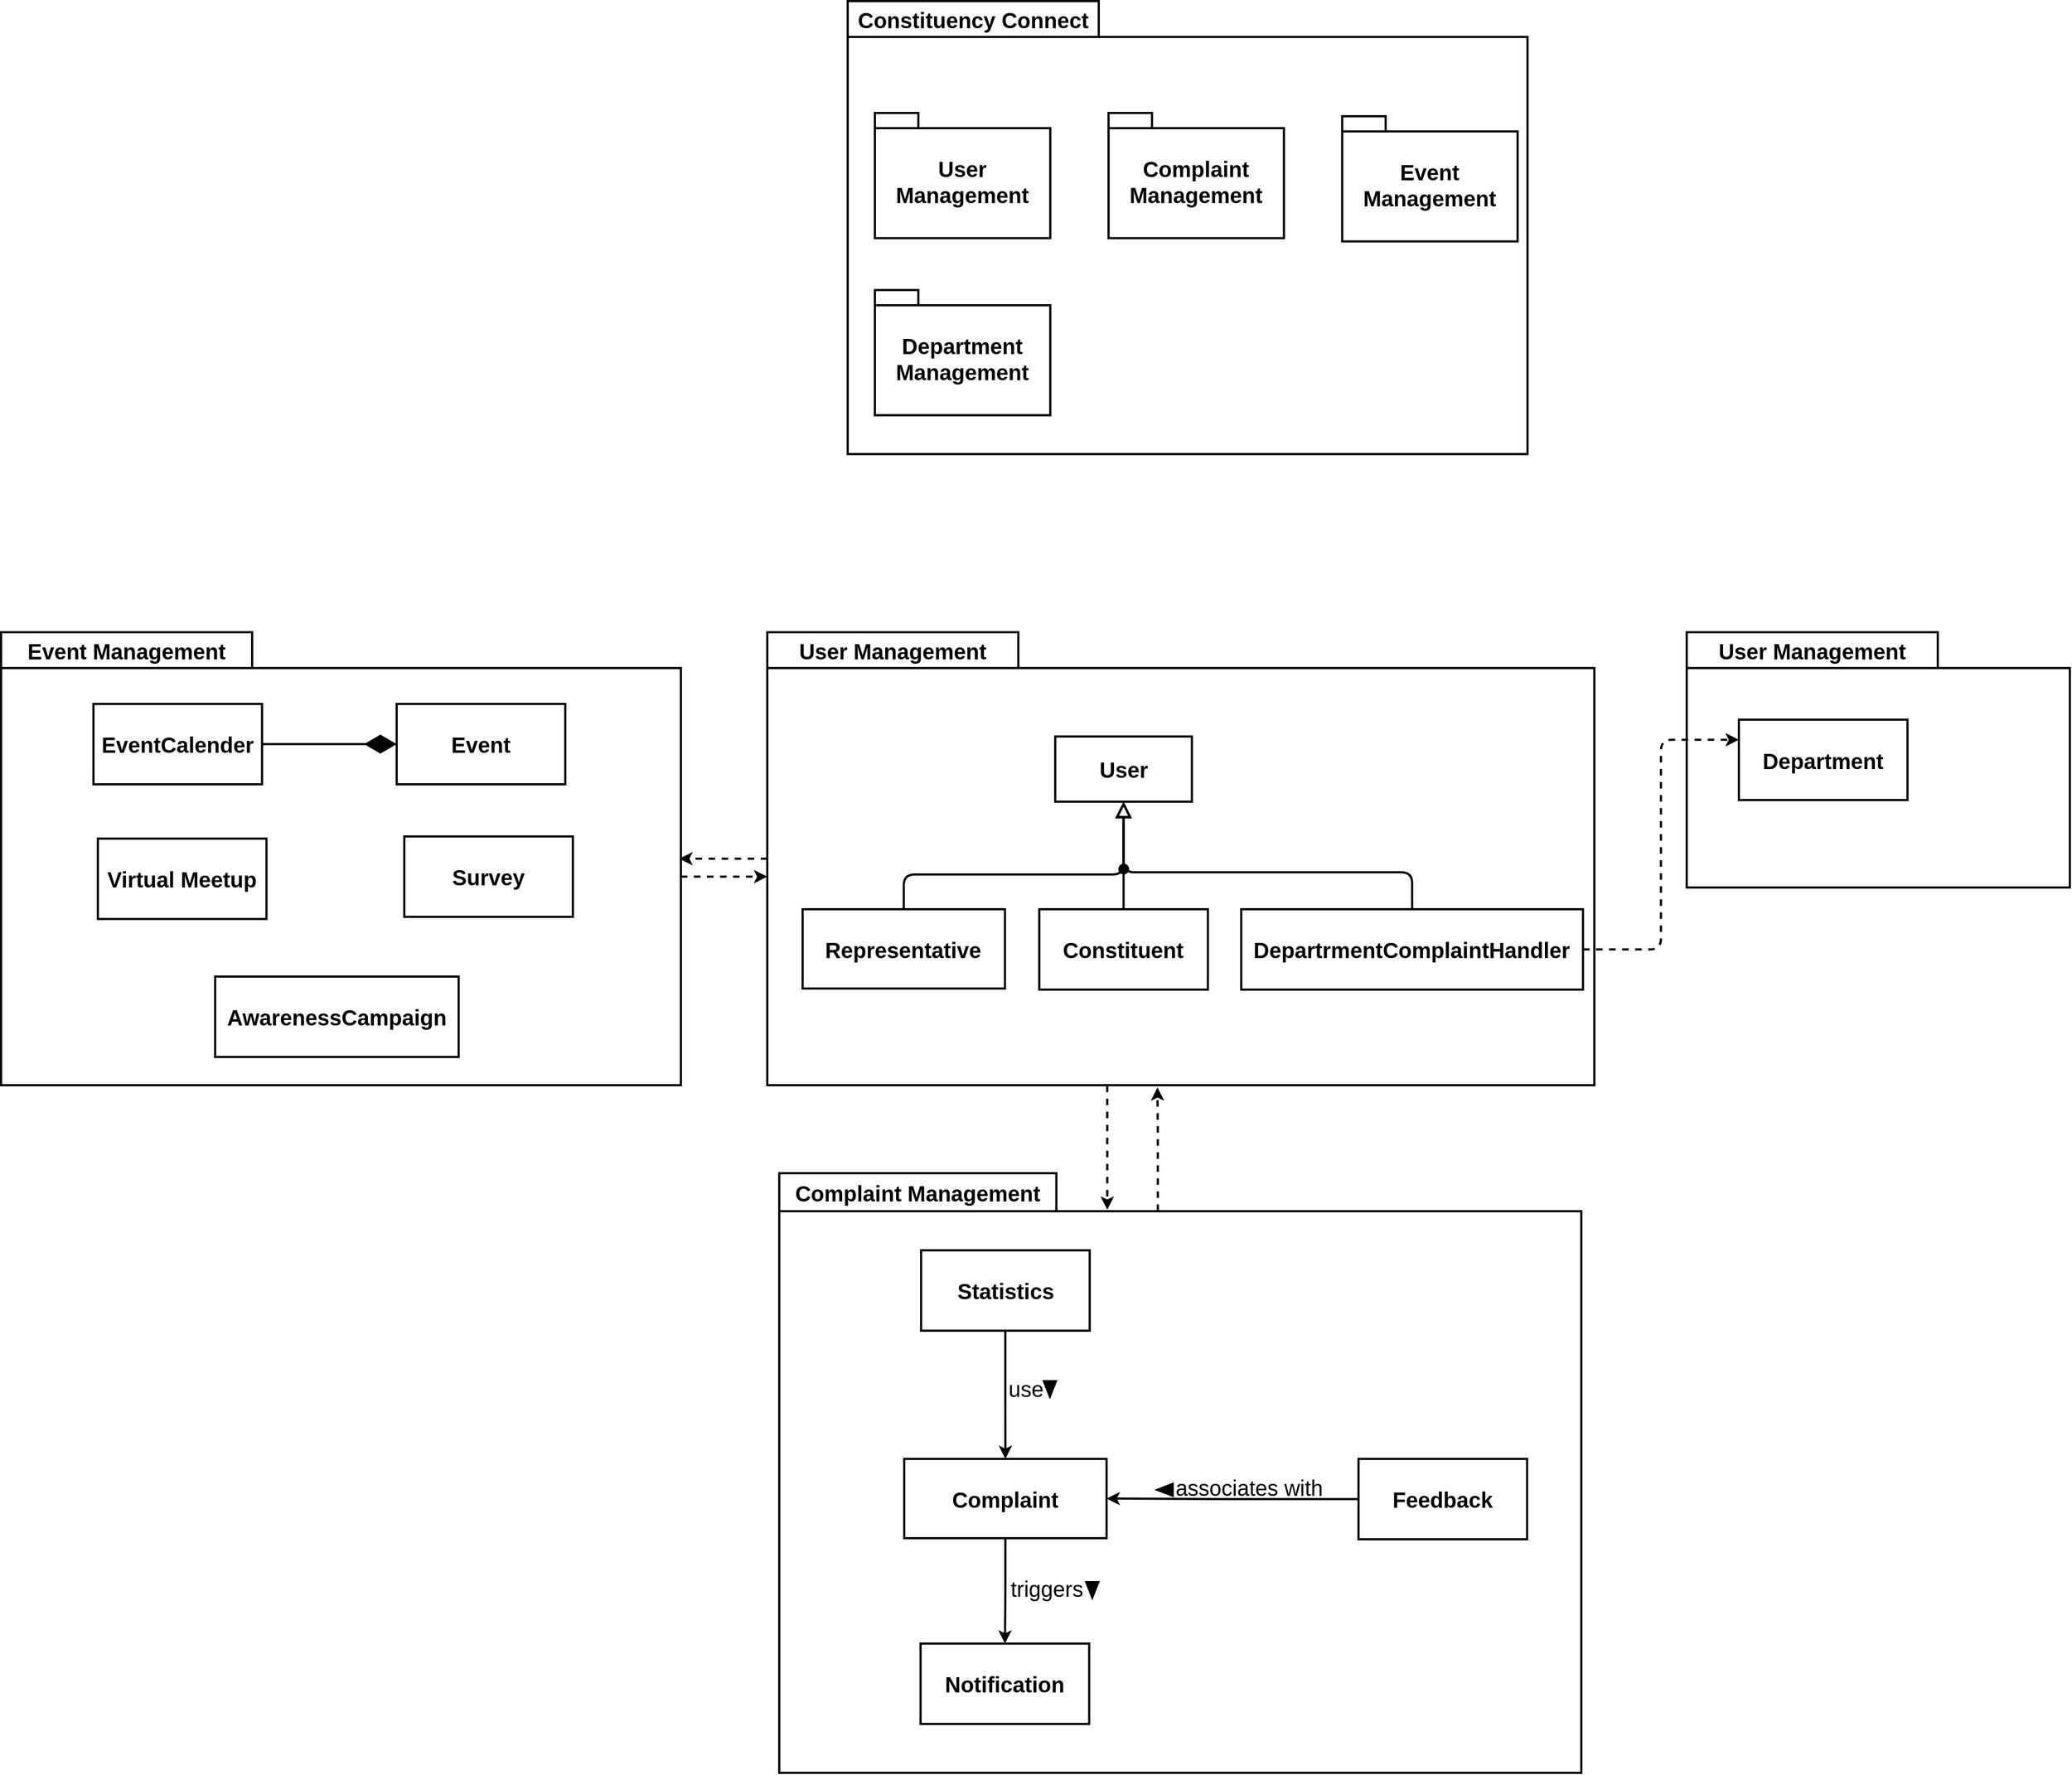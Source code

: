 <mxfile version="25.0.1">
  <diagram name="Page-1" id="NU7NnTnxZStcRVrK0cdf">
    <mxGraphModel dx="4385" dy="2210" grid="0" gridSize="10" guides="1" tooltips="1" connect="1" arrows="1" fold="1" page="0" pageScale="1" pageWidth="850" pageHeight="1100" math="0" shadow="0">
      <root>
        <mxCell id="0" />
        <mxCell id="1" parent="0" />
        <mxCell id="XM7sm0KlfChF2DDNilkZ-77" style="edgeStyle=orthogonalEdgeStyle;rounded=1;orthogonalLoop=1;jettySize=auto;html=1;strokeWidth=2;curved=0;dashed=1;" parent="1" source="XM7sm0KlfChF2DDNilkZ-8" edge="1">
          <mxGeometry relative="1" as="geometry">
            <mxPoint x="143" y="979.5" as="targetPoint" />
          </mxGeometry>
        </mxCell>
        <mxCell id="XM7sm0KlfChF2DDNilkZ-8" value="User Management" style="shape=folder;fontStyle=1;tabWidth=231;tabHeight=33;tabPosition=left;html=1;boundedLbl=1;labelInHeader=1;container=1;collapsible=0;whiteSpace=wrap;fontSize=20;strokeWidth=2;" parent="1" vertex="1">
          <mxGeometry x="224" y="771" width="761" height="417" as="geometry" />
        </mxCell>
        <mxCell id="XM7sm0KlfChF2DDNilkZ-9" value="" style="html=1;strokeColor=none;resizeWidth=1;resizeHeight=1;fillColor=none;part=1;connectable=0;allowArrows=0;deletable=0;whiteSpace=wrap;fontSize=20;strokeWidth=2;" parent="XM7sm0KlfChF2DDNilkZ-8" vertex="1">
          <mxGeometry width="655.655" height="291.9" relative="1" as="geometry">
            <mxPoint y="30" as="offset" />
          </mxGeometry>
        </mxCell>
        <mxCell id="XM7sm0KlfChF2DDNilkZ-24" value="&lt;b&gt;User&lt;/b&gt;" style="rounded=0;whiteSpace=wrap;html=1;fontSize=20;strokeWidth=2;" parent="XM7sm0KlfChF2DDNilkZ-8" vertex="1">
          <mxGeometry x="264.935" y="96" width="125.785" height="60" as="geometry" />
        </mxCell>
        <mxCell id="XM7sm0KlfChF2DDNilkZ-25" value="&lt;b&gt;Representative&lt;/b&gt;" style="rounded=0;whiteSpace=wrap;html=1;fontSize=20;strokeWidth=2;" parent="XM7sm0KlfChF2DDNilkZ-8" vertex="1">
          <mxGeometry x="32.494" y="255" width="186.193" height="73" as="geometry" />
        </mxCell>
        <mxCell id="XM7sm0KlfChF2DDNilkZ-27" value="&lt;b&gt;Constituent&lt;/b&gt;" style="rounded=0;whiteSpace=wrap;html=1;fontSize=20;strokeWidth=2;" parent="XM7sm0KlfChF2DDNilkZ-8" vertex="1">
          <mxGeometry x="250.26" y="255" width="155.135" height="74" as="geometry" />
        </mxCell>
        <mxCell id="XM7sm0KlfChF2DDNilkZ-29" value="&lt;b&gt;DepartrmentComplaintHandler&lt;/b&gt;" style="rounded=0;whiteSpace=wrap;html=1;fontSize=20;strokeWidth=2;" parent="XM7sm0KlfChF2DDNilkZ-8" vertex="1">
          <mxGeometry x="436.103" y="255" width="314.463" height="74" as="geometry" />
        </mxCell>
        <mxCell id="XM7sm0KlfChF2DDNilkZ-33" value="" style="endArrow=block;endSize=10;endFill=0;shadow=0;strokeWidth=2;rounded=1;curved=0;edgeStyle=elbowEdgeStyle;elbow=vertical;fontSize=20;exitX=0.5;exitY=0;exitDx=0;exitDy=0;entryX=0.5;entryY=1;entryDx=0;entryDy=0;" parent="XM7sm0KlfChF2DDNilkZ-8" source="XM7sm0KlfChF2DDNilkZ-27" target="XM7sm0KlfChF2DDNilkZ-24" edge="1">
          <mxGeometry width="160" relative="1" as="geometry">
            <mxPoint x="318.32" y="273" as="sourcePoint" />
            <mxPoint x="318.32" y="167" as="targetPoint" />
            <Array as="points">
              <mxPoint x="326.706" y="238" />
            </Array>
          </mxGeometry>
        </mxCell>
        <mxCell id="XM7sm0KlfChF2DDNilkZ-32" value="" style="endArrow=block;endSize=10;endFill=0;shadow=0;strokeWidth=2;rounded=1;curved=0;edgeStyle=elbowEdgeStyle;elbow=vertical;fontSize=20;entryX=0.5;entryY=1;entryDx=0;entryDy=0;exitX=0.5;exitY=0;exitDx=0;exitDy=0;" parent="XM7sm0KlfChF2DDNilkZ-8" source="XM7sm0KlfChF2DDNilkZ-29" target="XM7sm0KlfChF2DDNilkZ-24" edge="1">
          <mxGeometry width="160" relative="1" as="geometry">
            <mxPoint x="687.625" y="275" as="sourcePoint" />
            <mxPoint x="327.041" y="156" as="targetPoint" />
            <Array as="points">
              <mxPoint x="517.815" y="221" />
            </Array>
          </mxGeometry>
        </mxCell>
        <mxCell id="XM7sm0KlfChF2DDNilkZ-31" value="" style="endArrow=block;endSize=10;endFill=0;shadow=0;strokeWidth=2;rounded=1;curved=0;edgeStyle=elbowEdgeStyle;elbow=vertical;fontSize=20;entryX=0.5;entryY=1;entryDx=0;entryDy=0;exitX=0.5;exitY=0;exitDx=0;exitDy=0;" parent="XM7sm0KlfChF2DDNilkZ-8" source="XM7sm0KlfChF2DDNilkZ-25" target="XM7sm0KlfChF2DDNilkZ-24" edge="1">
          <mxGeometry width="160" relative="1" as="geometry">
            <mxPoint x="-148.846" y="297" as="sourcePoint" />
            <mxPoint x="318.656" y="167" as="targetPoint" />
            <Array as="points">
              <mxPoint x="225.365" y="223" />
            </Array>
          </mxGeometry>
        </mxCell>
        <mxCell id="XM7sm0KlfChF2DDNilkZ-1" value="Constituency Connect" style="shape=folder;fontStyle=1;tabWidth=231;tabHeight=33;tabPosition=left;html=1;boundedLbl=1;labelInHeader=1;container=1;collapsible=0;whiteSpace=wrap;fontSize=20;strokeWidth=2;" parent="1" vertex="1">
          <mxGeometry x="298" y="190" width="625.5" height="417" as="geometry" />
        </mxCell>
        <mxCell id="XM7sm0KlfChF2DDNilkZ-2" value="" style="html=1;strokeColor=none;resizeWidth=1;resizeHeight=1;fillColor=none;part=1;connectable=0;allowArrows=0;deletable=0;whiteSpace=wrap;fontSize=20;strokeWidth=2;" parent="XM7sm0KlfChF2DDNilkZ-1" vertex="1">
          <mxGeometry width="625.5" height="291.9" relative="1" as="geometry">
            <mxPoint y="30" as="offset" />
          </mxGeometry>
        </mxCell>
        <mxCell id="XM7sm0KlfChF2DDNilkZ-3" value="User Management" style="shape=folder;fontStyle=1;spacingTop=10;tabWidth=40;tabHeight=14;tabPosition=left;html=1;whiteSpace=wrap;strokeWidth=2;fontSize=20;" parent="XM7sm0KlfChF2DDNilkZ-1" vertex="1">
          <mxGeometry x="25.003" y="103.0" width="161.376" height="115.268" as="geometry" />
        </mxCell>
        <mxCell id="XM7sm0KlfChF2DDNilkZ-4" value="Complaint Management" style="shape=folder;fontStyle=1;spacingTop=10;tabWidth=40;tabHeight=14;tabPosition=left;html=1;whiteSpace=wrap;strokeWidth=2;fontSize=20;" parent="XM7sm0KlfChF2DDNilkZ-1" vertex="1">
          <mxGeometry x="239.999" y="103.0" width="161.376" height="115.268" as="geometry" />
        </mxCell>
        <mxCell id="XM7sm0KlfChF2DDNilkZ-5" value="Event Management" style="shape=folder;fontStyle=1;spacingTop=10;tabWidth=40;tabHeight=14;tabPosition=left;html=1;whiteSpace=wrap;strokeWidth=2;fontSize=20;" parent="XM7sm0KlfChF2DDNilkZ-1" vertex="1">
          <mxGeometry x="454.999" y="106.0" width="161.376" height="115.268" as="geometry" />
        </mxCell>
        <mxCell id="XM7sm0KlfChF2DDNilkZ-6" value="Department Management" style="shape=folder;fontStyle=1;spacingTop=10;tabWidth=40;tabHeight=14;tabPosition=left;html=1;whiteSpace=wrap;strokeWidth=2;fontSize=20;" parent="XM7sm0KlfChF2DDNilkZ-1" vertex="1">
          <mxGeometry x="25.003" y="266.0" width="161.376" height="115.268" as="geometry" />
        </mxCell>
        <mxCell id="XM7sm0KlfChF2DDNilkZ-20" value="User Management" style="shape=folder;fontStyle=1;tabWidth=231;tabHeight=33;tabPosition=left;html=1;boundedLbl=1;labelInHeader=1;container=1;collapsible=0;whiteSpace=wrap;fontSize=20;strokeWidth=2;" parent="1" vertex="1">
          <mxGeometry x="1070" y="771" width="352.5" height="235" as="geometry" />
        </mxCell>
        <mxCell id="XM7sm0KlfChF2DDNilkZ-21" value="" style="html=1;strokeColor=none;resizeWidth=1;resizeHeight=1;fillColor=none;part=1;connectable=0;allowArrows=0;deletable=0;whiteSpace=wrap;fontSize=20;strokeWidth=2;" parent="XM7sm0KlfChF2DDNilkZ-20" vertex="1">
          <mxGeometry width="352.5" height="164.5" relative="1" as="geometry">
            <mxPoint y="30" as="offset" />
          </mxGeometry>
        </mxCell>
        <mxCell id="XM7sm0KlfChF2DDNilkZ-61" value="&lt;b&gt;Department&lt;/b&gt;" style="rounded=0;whiteSpace=wrap;html=1;fontSize=20;strokeWidth=2;" parent="XM7sm0KlfChF2DDNilkZ-20" vertex="1">
          <mxGeometry x="48" y="80.5" width="155.135" height="74" as="geometry" />
        </mxCell>
        <mxCell id="XM7sm0KlfChF2DDNilkZ-34" value="" style="ellipse;whiteSpace=wrap;html=1;aspect=fixed;fillColor=#000000;strokeWidth=2;fontSize=20;" parent="1" vertex="1">
          <mxGeometry x="548" y="985" width="8" height="8" as="geometry" />
        </mxCell>
        <mxCell id="XM7sm0KlfChF2DDNilkZ-68" style="edgeStyle=orthogonalEdgeStyle;rounded=1;orthogonalLoop=1;jettySize=auto;html=1;entryX=0;entryY=0.25;entryDx=0;entryDy=0;fontSize=12;strokeWidth=2;curved=0;dashed=1;" parent="1" source="XM7sm0KlfChF2DDNilkZ-29" target="XM7sm0KlfChF2DDNilkZ-61" edge="1">
          <mxGeometry relative="1" as="geometry" />
        </mxCell>
        <mxCell id="XM7sm0KlfChF2DDNilkZ-69" value="" style="group" parent="1" vertex="1" connectable="0">
          <mxGeometry x="235" y="1269" width="738" height="552" as="geometry" />
        </mxCell>
        <mxCell id="XM7sm0KlfChF2DDNilkZ-18" value="Complaint Management" style="shape=folder;fontStyle=1;tabWidth=255;tabHeight=35;tabPosition=left;html=1;boundedLbl=1;labelInHeader=1;container=1;collapsible=0;whiteSpace=wrap;fontSize=20;strokeWidth=2;" parent="XM7sm0KlfChF2DDNilkZ-69" vertex="1">
          <mxGeometry width="738" height="552" as="geometry" />
        </mxCell>
        <mxCell id="XM7sm0KlfChF2DDNilkZ-19" value="" style="html=1;strokeColor=none;resizeWidth=1;resizeHeight=1;fillColor=none;part=1;connectable=0;allowArrows=0;deletable=0;whiteSpace=wrap;fontSize=20;strokeWidth=2;" parent="XM7sm0KlfChF2DDNilkZ-18" vertex="1">
          <mxGeometry width="738" height="386.4" relative="1" as="geometry">
            <mxPoint y="30" as="offset" />
          </mxGeometry>
        </mxCell>
        <mxCell id="XM7sm0KlfChF2DDNilkZ-43" style="edgeStyle=orthogonalEdgeStyle;rounded=1;orthogonalLoop=1;jettySize=auto;html=1;entryX=1;entryY=0.5;entryDx=0;entryDy=0;strokeWidth=2;curved=0;" parent="XM7sm0KlfChF2DDNilkZ-69" source="XM7sm0KlfChF2DDNilkZ-40" target="XM7sm0KlfChF2DDNilkZ-36" edge="1">
          <mxGeometry relative="1" as="geometry" />
        </mxCell>
        <mxCell id="XM7sm0KlfChF2DDNilkZ-40" value="&lt;b&gt;Feedback&lt;/b&gt;" style="rounded=0;whiteSpace=wrap;html=1;fontSize=20;strokeWidth=2;" parent="XM7sm0KlfChF2DDNilkZ-69" vertex="1">
          <mxGeometry x="533" y="263" width="155.135" height="74" as="geometry" />
        </mxCell>
        <mxCell id="XM7sm0KlfChF2DDNilkZ-41" value="&lt;b&gt;Notification&lt;/b&gt;" style="rounded=0;whiteSpace=wrap;html=1;fontSize=20;strokeWidth=2;" parent="XM7sm0KlfChF2DDNilkZ-69" vertex="1">
          <mxGeometry x="130.06" y="433" width="155.135" height="74" as="geometry" />
        </mxCell>
        <mxCell id="XM7sm0KlfChF2DDNilkZ-51" style="edgeStyle=orthogonalEdgeStyle;rounded=0;orthogonalLoop=1;jettySize=auto;html=1;entryX=0.5;entryY=0;entryDx=0;entryDy=0;strokeWidth=2;" parent="XM7sm0KlfChF2DDNilkZ-69" source="XM7sm0KlfChF2DDNilkZ-42" target="XM7sm0KlfChF2DDNilkZ-36" edge="1">
          <mxGeometry relative="1" as="geometry" />
        </mxCell>
        <mxCell id="XM7sm0KlfChF2DDNilkZ-42" value="&lt;b&gt;Statistics&lt;/b&gt;" style="rounded=0;whiteSpace=wrap;html=1;fontSize=20;strokeWidth=2;" parent="XM7sm0KlfChF2DDNilkZ-69" vertex="1">
          <mxGeometry x="130.53" y="71" width="155.135" height="74" as="geometry" />
        </mxCell>
        <mxCell id="XM7sm0KlfChF2DDNilkZ-46" style="edgeStyle=orthogonalEdgeStyle;rounded=1;orthogonalLoop=1;jettySize=auto;html=1;strokeWidth=2;curved=0;" parent="XM7sm0KlfChF2DDNilkZ-69" source="XM7sm0KlfChF2DDNilkZ-36" target="XM7sm0KlfChF2DDNilkZ-41" edge="1">
          <mxGeometry relative="1" as="geometry" />
        </mxCell>
        <mxCell id="XM7sm0KlfChF2DDNilkZ-36" value="&lt;span style=&quot;font-family: monospace; font-size: 0px; text-align: start; text-wrap: nowrap;&quot;&gt;%3CmxGraphModel%3E%3Croot%3E%3CmxCell%20id%3D%220%22%2F%3E%3CmxCell%20id%3D%221%22%20parent%3D%220%22%2F%3E%3CmxCell%20id%3D%222%22%20value%3D%22%26lt%3Bb%26gt%3BRepresentative%26lt%3B%2Fb%26gt%3B%22%20style%3D%22rounded%3D0%3BwhiteSpace%3Dwrap%3Bhtml%3D1%3BfontSize%3D20%3BstrokeWidth%3D2%3B%22%20vertex%3D%221%22%20parent%3D%221%22%3E%3CmxGeometry%20x%3D%22257.494%22%20y%3D%221023%22%20width%3D%22186.193%22%20height%3D%2273%22%20as%3D%22geometry%22%2F%3E%3C%2FmxCell%3E%3C%2Froot%3E%3C%2FmxGraphModel%3E&lt;/span&gt;&lt;b&gt;Complaint&lt;/b&gt;" style="rounded=0;whiteSpace=wrap;html=1;fontSize=20;strokeWidth=2;" parent="XM7sm0KlfChF2DDNilkZ-69" vertex="1">
          <mxGeometry x="115" y="263" width="186.193" height="73" as="geometry" />
        </mxCell>
        <mxCell id="XM7sm0KlfChF2DDNilkZ-47" value="&lt;font style=&quot;font-size: 20px;&quot;&gt;triggers&lt;/font&gt;" style="text;whiteSpace=wrap;html=1;strokeWidth=2;" parent="XM7sm0KlfChF2DDNilkZ-69" vertex="1">
          <mxGeometry x="211" y="364" width="49" height="36" as="geometry" />
        </mxCell>
        <mxCell id="XM7sm0KlfChF2DDNilkZ-48" value="" style="triangle;whiteSpace=wrap;html=1;rotation=90;fontSize=20;strokeWidth=2;fillColor=#000000;container=0;" parent="XM7sm0KlfChF2DDNilkZ-69" vertex="1">
          <mxGeometry x="281" y="378" width="14.062" height="11" as="geometry" />
        </mxCell>
        <mxCell id="XM7sm0KlfChF2DDNilkZ-50" value="" style="group;strokeWidth=2;" parent="XM7sm0KlfChF2DDNilkZ-69" vertex="1" connectable="0">
          <mxGeometry x="348" y="271" width="161.0" height="36" as="geometry" />
        </mxCell>
        <mxCell id="XM7sm0KlfChF2DDNilkZ-44" value="&lt;font style=&quot;font-size: 20px;&quot;&gt;associates with&lt;/font&gt;" style="text;html=1;align=center;verticalAlign=middle;resizable=0;points=[];autosize=1;strokeColor=none;fillColor=none;strokeWidth=2;" parent="XM7sm0KlfChF2DDNilkZ-50" vertex="1">
          <mxGeometry x="7.0" width="154" height="36" as="geometry" />
        </mxCell>
        <mxCell id="XM7sm0KlfChF2DDNilkZ-45" value="" style="triangle;whiteSpace=wrap;html=1;rotation=-180;fontSize=20;strokeWidth=2;fillColor=#000000;container=0;" parent="XM7sm0KlfChF2DDNilkZ-50" vertex="1">
          <mxGeometry x="2.842e-14" y="15" width="14.062" height="11" as="geometry" />
        </mxCell>
        <mxCell id="XM7sm0KlfChF2DDNilkZ-52" value="&lt;font style=&quot;font-size: 20px;&quot;&gt;use&lt;/font&gt;" style="text;whiteSpace=wrap;html=1;strokeWidth=2;" parent="XM7sm0KlfChF2DDNilkZ-69" vertex="1">
          <mxGeometry x="209" y="180" width="35" height="36" as="geometry" />
        </mxCell>
        <mxCell id="XM7sm0KlfChF2DDNilkZ-53" value="" style="triangle;whiteSpace=wrap;html=1;rotation=90;fontSize=20;strokeWidth=2;fillColor=#000000;container=0;" parent="XM7sm0KlfChF2DDNilkZ-69" vertex="1">
          <mxGeometry x="242" y="193" width="14.062" height="11" as="geometry" />
        </mxCell>
        <mxCell id="XM7sm0KlfChF2DDNilkZ-70" style="edgeStyle=orthogonalEdgeStyle;rounded=1;orthogonalLoop=1;jettySize=auto;html=1;entryX=0.409;entryY=0.061;entryDx=0;entryDy=0;entryPerimeter=0;dashed=1;curved=0;strokeWidth=2;exitX=0.411;exitY=1.001;exitDx=0;exitDy=0;exitPerimeter=0;" parent="1" source="XM7sm0KlfChF2DDNilkZ-8" target="XM7sm0KlfChF2DDNilkZ-18" edge="1">
          <mxGeometry relative="1" as="geometry">
            <Array as="points" />
            <mxPoint x="342" y="1193" as="sourcePoint" />
          </mxGeometry>
        </mxCell>
        <mxCell id="XM7sm0KlfChF2DDNilkZ-73" style="edgeStyle=orthogonalEdgeStyle;rounded=1;orthogonalLoop=1;jettySize=auto;html=1;exitX=0.472;exitY=0.063;exitDx=0;exitDy=0;exitPerimeter=0;strokeWidth=2;curved=0;dashed=1;" parent="1" source="XM7sm0KlfChF2DDNilkZ-18" edge="1">
          <mxGeometry relative="1" as="geometry">
            <mxPoint x="583" y="1190" as="targetPoint" />
          </mxGeometry>
        </mxCell>
        <mxCell id="XM7sm0KlfChF2DDNilkZ-75" value="" style="group" parent="1" vertex="1" connectable="0">
          <mxGeometry x="-481" y="771" width="625.5" height="417" as="geometry" />
        </mxCell>
        <mxCell id="XM7sm0KlfChF2DDNilkZ-22" value="Event Management" style="shape=folder;fontStyle=1;tabWidth=231;tabHeight=33;tabPosition=left;html=1;boundedLbl=1;labelInHeader=1;container=1;collapsible=0;whiteSpace=wrap;fontSize=20;strokeWidth=2;" parent="XM7sm0KlfChF2DDNilkZ-75" vertex="1">
          <mxGeometry width="625.5" height="417" as="geometry" />
        </mxCell>
        <mxCell id="XM7sm0KlfChF2DDNilkZ-23" value="" style="html=1;strokeColor=none;resizeWidth=1;resizeHeight=1;fillColor=none;part=1;connectable=0;allowArrows=0;deletable=0;whiteSpace=wrap;fontSize=20;strokeWidth=2;" parent="XM7sm0KlfChF2DDNilkZ-22" vertex="1">
          <mxGeometry width="625.5" height="291.9" relative="1" as="geometry">
            <mxPoint y="30" as="offset" />
          </mxGeometry>
        </mxCell>
        <mxCell id="XM7sm0KlfChF2DDNilkZ-57" value="&lt;b&gt;Virtual Meetup&lt;/b&gt;" style="rounded=0;whiteSpace=wrap;html=1;fontSize=20;strokeWidth=2;" parent="XM7sm0KlfChF2DDNilkZ-22" vertex="1">
          <mxGeometry x="89.06" y="190" width="155.135" height="74" as="geometry" />
        </mxCell>
        <mxCell id="XM7sm0KlfChF2DDNilkZ-58" value="&lt;b&gt;Survey&lt;/b&gt;" style="rounded=0;whiteSpace=wrap;html=1;fontSize=20;strokeWidth=2;" parent="XM7sm0KlfChF2DDNilkZ-22" vertex="1">
          <mxGeometry x="371" y="188" width="155.135" height="74" as="geometry" />
        </mxCell>
        <mxCell id="XM7sm0KlfChF2DDNilkZ-59" value="&lt;b&gt;AwarenessCampaign&lt;/b&gt;" style="rounded=0;whiteSpace=wrap;html=1;fontSize=20;strokeWidth=2;" parent="XM7sm0KlfChF2DDNilkZ-22" vertex="1">
          <mxGeometry x="197" y="317" width="224" height="74" as="geometry" />
        </mxCell>
        <mxCell id="XM7sm0KlfChF2DDNilkZ-55" value="&lt;b&gt;EventCalender&lt;/b&gt;" style="rounded=0;whiteSpace=wrap;html=1;fontSize=20;strokeWidth=2;" parent="XM7sm0KlfChF2DDNilkZ-75" vertex="1">
          <mxGeometry x="85" y="66" width="155.135" height="74" as="geometry" />
        </mxCell>
        <mxCell id="XM7sm0KlfChF2DDNilkZ-56" value="&lt;b&gt;Event&lt;/b&gt;" style="rounded=0;whiteSpace=wrap;html=1;fontSize=20;strokeWidth=2;" parent="XM7sm0KlfChF2DDNilkZ-75" vertex="1">
          <mxGeometry x="364" y="66" width="155.135" height="74" as="geometry" />
        </mxCell>
        <mxCell id="XM7sm0KlfChF2DDNilkZ-60" value="" style="endArrow=diamondThin;endFill=1;endSize=24;html=1;rounded=0;strokeWidth=2;exitX=1;exitY=0.5;exitDx=0;exitDy=0;entryX=0;entryY=0.5;entryDx=0;entryDy=0;" parent="XM7sm0KlfChF2DDNilkZ-75" source="XM7sm0KlfChF2DDNilkZ-55" target="XM7sm0KlfChF2DDNilkZ-56" edge="1">
          <mxGeometry width="160" relative="1" as="geometry">
            <mxPoint x="255" y="102.81" as="sourcePoint" />
            <mxPoint x="415" y="102.81" as="targetPoint" />
          </mxGeometry>
        </mxCell>
        <mxCell id="XM7sm0KlfChF2DDNilkZ-78" style="edgeStyle=orthogonalEdgeStyle;rounded=1;orthogonalLoop=1;jettySize=auto;html=1;exitX=0;exitY=0;exitDx=625.5;exitDy=225;exitPerimeter=0;entryX=0;entryY=0;entryDx=0;entryDy=225;entryPerimeter=0;strokeWidth=2;curved=0;dashed=1;" parent="1" source="XM7sm0KlfChF2DDNilkZ-22" target="XM7sm0KlfChF2DDNilkZ-8" edge="1">
          <mxGeometry relative="1" as="geometry">
            <mxPoint x="153" y="989.5" as="targetPoint" />
            <mxPoint x="234" y="990" as="sourcePoint" />
          </mxGeometry>
        </mxCell>
      </root>
    </mxGraphModel>
  </diagram>
</mxfile>
